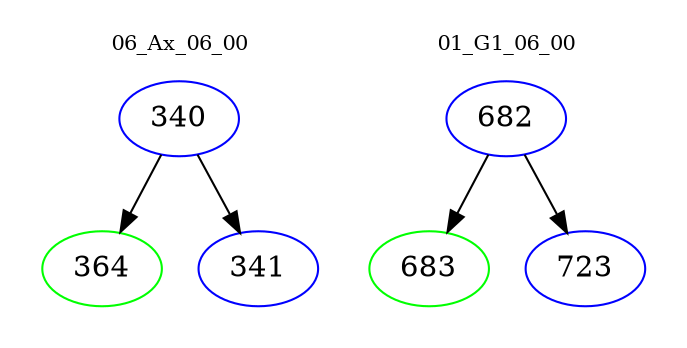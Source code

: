digraph{
subgraph cluster_0 {
color = white
label = "06_Ax_06_00";
fontsize=10;
T0_340 [label="340", color="blue"]
T0_340 -> T0_364 [color="black"]
T0_364 [label="364", color="green"]
T0_340 -> T0_341 [color="black"]
T0_341 [label="341", color="blue"]
}
subgraph cluster_1 {
color = white
label = "01_G1_06_00";
fontsize=10;
T1_682 [label="682", color="blue"]
T1_682 -> T1_683 [color="black"]
T1_683 [label="683", color="green"]
T1_682 -> T1_723 [color="black"]
T1_723 [label="723", color="blue"]
}
}
